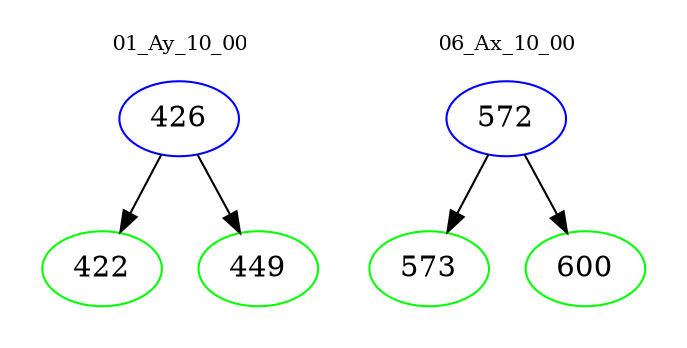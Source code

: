 digraph{
subgraph cluster_0 {
color = white
label = "01_Ay_10_00";
fontsize=10;
T0_426 [label="426", color="blue"]
T0_426 -> T0_422 [color="black"]
T0_422 [label="422", color="green"]
T0_426 -> T0_449 [color="black"]
T0_449 [label="449", color="green"]
}
subgraph cluster_1 {
color = white
label = "06_Ax_10_00";
fontsize=10;
T1_572 [label="572", color="blue"]
T1_572 -> T1_573 [color="black"]
T1_573 [label="573", color="green"]
T1_572 -> T1_600 [color="black"]
T1_600 [label="600", color="green"]
}
}
